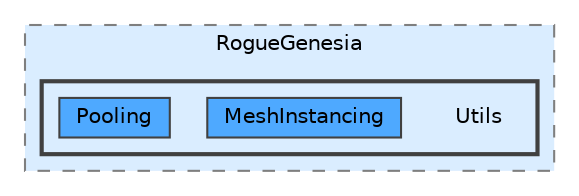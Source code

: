 digraph "Q:/IdleWave/Projet/Assets/Scripts/RogueGenesia/Utils"
{
 // LATEX_PDF_SIZE
  bgcolor="transparent";
  edge [fontname=Helvetica,fontsize=10,labelfontname=Helvetica,labelfontsize=10];
  node [fontname=Helvetica,fontsize=10,shape=box,height=0.2,width=0.4];
  compound=true
  subgraph clusterdir_d4c8a807693b39dbeba49ac8db2dc23a {
    graph [ bgcolor="#daedff", pencolor="grey50", label="RogueGenesia", fontname=Helvetica,fontsize=10 style="filled,dashed", URL="dir_d4c8a807693b39dbeba49ac8db2dc23a.html",tooltip=""]
  subgraph clusterdir_d08fce373df54585ed305f7bc4239de6 {
    graph [ bgcolor="#daedff", pencolor="grey25", label="", fontname=Helvetica,fontsize=10 style="filled,bold", URL="dir_d08fce373df54585ed305f7bc4239de6.html",tooltip=""]
    dir_d08fce373df54585ed305f7bc4239de6 [shape=plaintext, label="Utils"];
  dir_3a6c008193993ac1898b641cf5257fce [label="MeshInstancing", fillcolor="#4ea9ff", color="grey25", style="filled", URL="dir_3a6c008193993ac1898b641cf5257fce.html",tooltip=""];
  dir_91e4ee03d1ada9541682eda135d5f7b5 [label="Pooling", fillcolor="#4ea9ff", color="grey25", style="filled", URL="dir_91e4ee03d1ada9541682eda135d5f7b5.html",tooltip=""];
  }
  }
}
